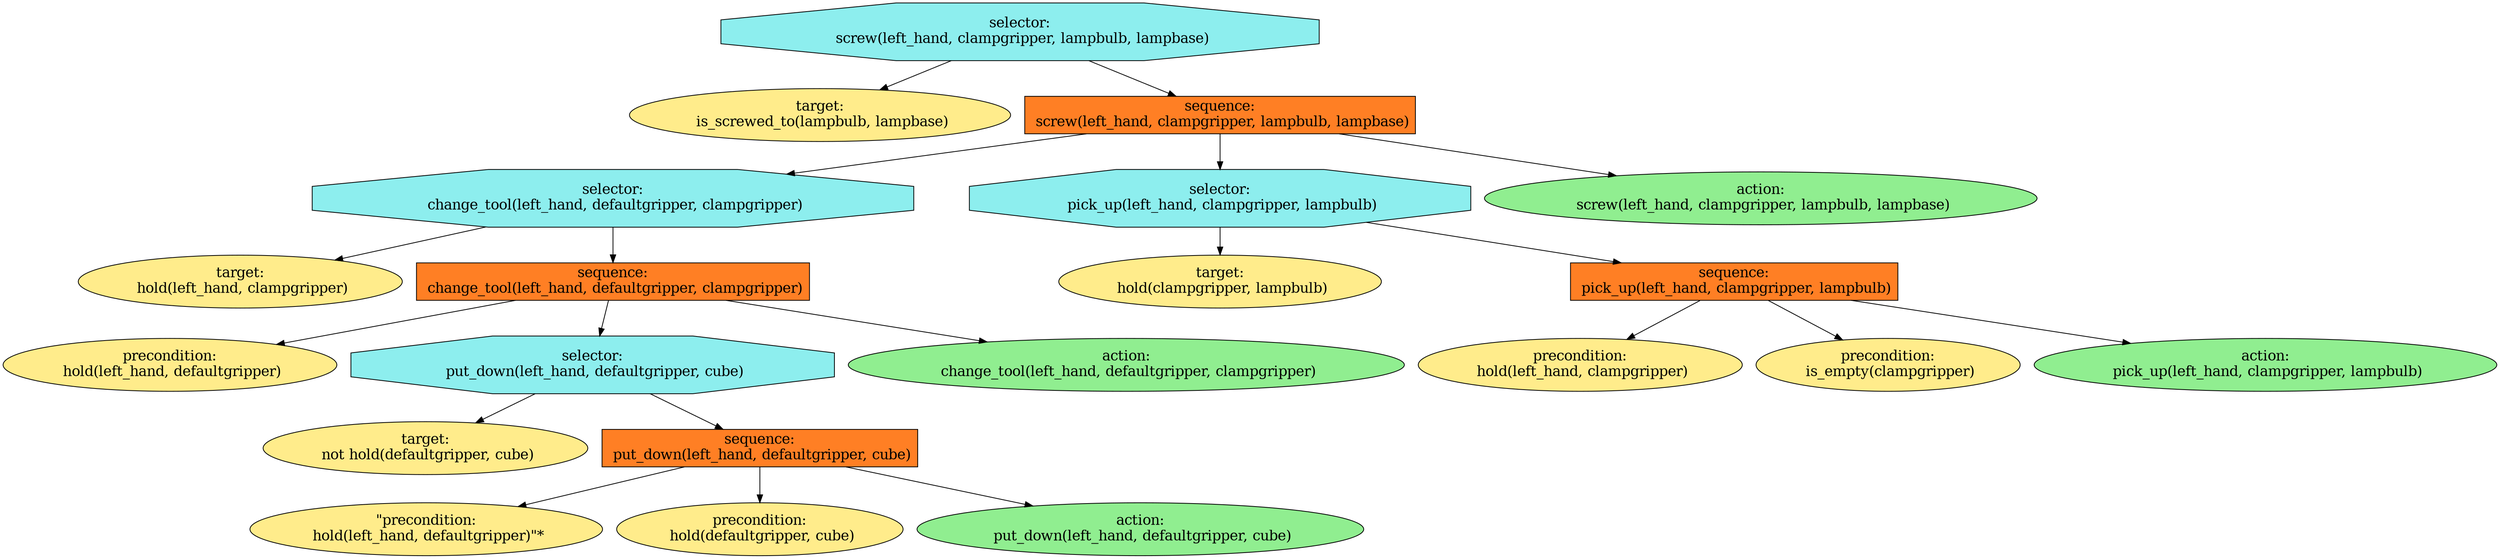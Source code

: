 digraph pastafarianism {
ordering=out;
graph [fontname="times-roman"];
node [fontname="times-roman"];
edge [fontname="times-roman"];
"selector:
 screw(left_hand, clampgripper, lampbulb, lampbase)" [fillcolor=darkslategray2, fontcolor=black, fontsize=18, label="selector:
 screw(left_hand, clampgripper, lampbulb, lampbase)", shape=octagon, style=filled];
"target:
 is_screwed_to(lampbulb, lampbase)" [fillcolor=lightgoldenrod1, fontcolor=black, fontsize=18, label="target:
 is_screwed_to(lampbulb, lampbase)", shape=ellipse, style=filled];
"selector:
 screw(left_hand, clampgripper, lampbulb, lampbase)" -> "target:
 is_screwed_to(lampbulb, lampbase)";
"sequence:
 screw(left_hand, clampgripper, lampbulb, lampbase)" [fillcolor=chocolate1, fontcolor=black, fontsize=18, label="sequence:
 screw(left_hand, clampgripper, lampbulb, lampbase)", shape=box, style=filled];
"selector:
 screw(left_hand, clampgripper, lampbulb, lampbase)" -> "sequence:
 screw(left_hand, clampgripper, lampbulb, lampbase)";
"selector:
 change_tool(left_hand, defaultgripper, clampgripper)" [fillcolor=darkslategray2, fontcolor=black, fontsize=18, label="selector:
 change_tool(left_hand, defaultgripper, clampgripper)", shape=octagon, style=filled];
"sequence:
 screw(left_hand, clampgripper, lampbulb, lampbase)" -> "selector:
 change_tool(left_hand, defaultgripper, clampgripper)";
"target:
 hold(left_hand, clampgripper)" [fillcolor=lightgoldenrod1, fontcolor=black, fontsize=18, label="target:
 hold(left_hand, clampgripper)", shape=ellipse, style=filled];
"selector:
 change_tool(left_hand, defaultgripper, clampgripper)" -> "target:
 hold(left_hand, clampgripper)";
"sequence:
 change_tool(left_hand, defaultgripper, clampgripper)" [fillcolor=chocolate1, fontcolor=black, fontsize=18, label="sequence:
 change_tool(left_hand, defaultgripper, clampgripper)", shape=box, style=filled];
"selector:
 change_tool(left_hand, defaultgripper, clampgripper)" -> "sequence:
 change_tool(left_hand, defaultgripper, clampgripper)";
"precondition:
 hold(left_hand, defaultgripper)" [fillcolor=lightgoldenrod1, fontcolor=black, fontsize=18, label="precondition:
 hold(left_hand, defaultgripper)", shape=ellipse, style=filled];
"sequence:
 change_tool(left_hand, defaultgripper, clampgripper)" -> "precondition:
 hold(left_hand, defaultgripper)";
"selector:
 put_down(left_hand, defaultgripper, cube)" [fillcolor=darkslategray2, fontcolor=black, fontsize=18, label="selector:
 put_down(left_hand, defaultgripper, cube)", shape=octagon, style=filled];
"sequence:
 change_tool(left_hand, defaultgripper, clampgripper)" -> "selector:
 put_down(left_hand, defaultgripper, cube)";
"target:
 not hold(defaultgripper, cube)" [fillcolor=lightgoldenrod1, fontcolor=black, fontsize=18, label="target:
 not hold(defaultgripper, cube)", shape=ellipse, style=filled];
"selector:
 put_down(left_hand, defaultgripper, cube)" -> "target:
 not hold(defaultgripper, cube)";
"sequence:
 put_down(left_hand, defaultgripper, cube)" [fillcolor=chocolate1, fontcolor=black, fontsize=18, label="sequence:
 put_down(left_hand, defaultgripper, cube)", shape=box, style=filled];
"selector:
 put_down(left_hand, defaultgripper, cube)" -> "sequence:
 put_down(left_hand, defaultgripper, cube)";
"\"precondition:\n hold(left_hand, defaultgripper)\"*" [fillcolor=lightgoldenrod1, fontcolor=black, fontsize=18, label="\"precondition:\n hold(left_hand, defaultgripper)\"*", shape=ellipse, style=filled];
"sequence:
 put_down(left_hand, defaultgripper, cube)" -> "\"precondition:\n hold(left_hand, defaultgripper)\"*";
"precondition:
 hold(defaultgripper, cube)" [fillcolor=lightgoldenrod1, fontcolor=black, fontsize=18, label="precondition:
 hold(defaultgripper, cube)", shape=ellipse, style=filled];
"sequence:
 put_down(left_hand, defaultgripper, cube)" -> "precondition:
 hold(defaultgripper, cube)";
"action:
 put_down(left_hand, defaultgripper, cube)" [fillcolor=lightgreen, fontcolor=black, fontsize=18, label="action:
 put_down(left_hand, defaultgripper, cube)", shape=ellipse, style=filled];
"sequence:
 put_down(left_hand, defaultgripper, cube)" -> "action:
 put_down(left_hand, defaultgripper, cube)";
"action:
 change_tool(left_hand, defaultgripper, clampgripper)" [fillcolor=lightgreen, fontcolor=black, fontsize=18, label="action:
 change_tool(left_hand, defaultgripper, clampgripper)", shape=ellipse, style=filled];
"sequence:
 change_tool(left_hand, defaultgripper, clampgripper)" -> "action:
 change_tool(left_hand, defaultgripper, clampgripper)";
"selector:
 pick_up(left_hand, clampgripper, lampbulb)" [fillcolor=darkslategray2, fontcolor=black, fontsize=18, label="selector:
 pick_up(left_hand, clampgripper, lampbulb)", shape=octagon, style=filled];
"sequence:
 screw(left_hand, clampgripper, lampbulb, lampbase)" -> "selector:
 pick_up(left_hand, clampgripper, lampbulb)";
"target:
 hold(clampgripper, lampbulb)" [fillcolor=lightgoldenrod1, fontcolor=black, fontsize=18, label="target:
 hold(clampgripper, lampbulb)", shape=ellipse, style=filled];
"selector:
 pick_up(left_hand, clampgripper, lampbulb)" -> "target:
 hold(clampgripper, lampbulb)";
"sequence:
 pick_up(left_hand, clampgripper, lampbulb)" [fillcolor=chocolate1, fontcolor=black, fontsize=18, label="sequence:
 pick_up(left_hand, clampgripper, lampbulb)", shape=box, style=filled];
"selector:
 pick_up(left_hand, clampgripper, lampbulb)" -> "sequence:
 pick_up(left_hand, clampgripper, lampbulb)";
"precondition:
 hold(left_hand, clampgripper)" [fillcolor=lightgoldenrod1, fontcolor=black, fontsize=18, label="precondition:
 hold(left_hand, clampgripper)", shape=ellipse, style=filled];
"sequence:
 pick_up(left_hand, clampgripper, lampbulb)" -> "precondition:
 hold(left_hand, clampgripper)";
"precondition:
 is_empty(clampgripper)" [fillcolor=lightgoldenrod1, fontcolor=black, fontsize=18, label="precondition:
 is_empty(clampgripper)", shape=ellipse, style=filled];
"sequence:
 pick_up(left_hand, clampgripper, lampbulb)" -> "precondition:
 is_empty(clampgripper)";
"action:
 pick_up(left_hand, clampgripper, lampbulb)" [fillcolor=lightgreen, fontcolor=black, fontsize=18, label="action:
 pick_up(left_hand, clampgripper, lampbulb)", shape=ellipse, style=filled];
"sequence:
 pick_up(left_hand, clampgripper, lampbulb)" -> "action:
 pick_up(left_hand, clampgripper, lampbulb)";
"action:
 screw(left_hand, clampgripper, lampbulb, lampbase)" [fillcolor=lightgreen, fontcolor=black, fontsize=18, label="action:
 screw(left_hand, clampgripper, lampbulb, lampbase)", shape=ellipse, style=filled];
"sequence:
 screw(left_hand, clampgripper, lampbulb, lampbase)" -> "action:
 screw(left_hand, clampgripper, lampbulb, lampbase)";
}
